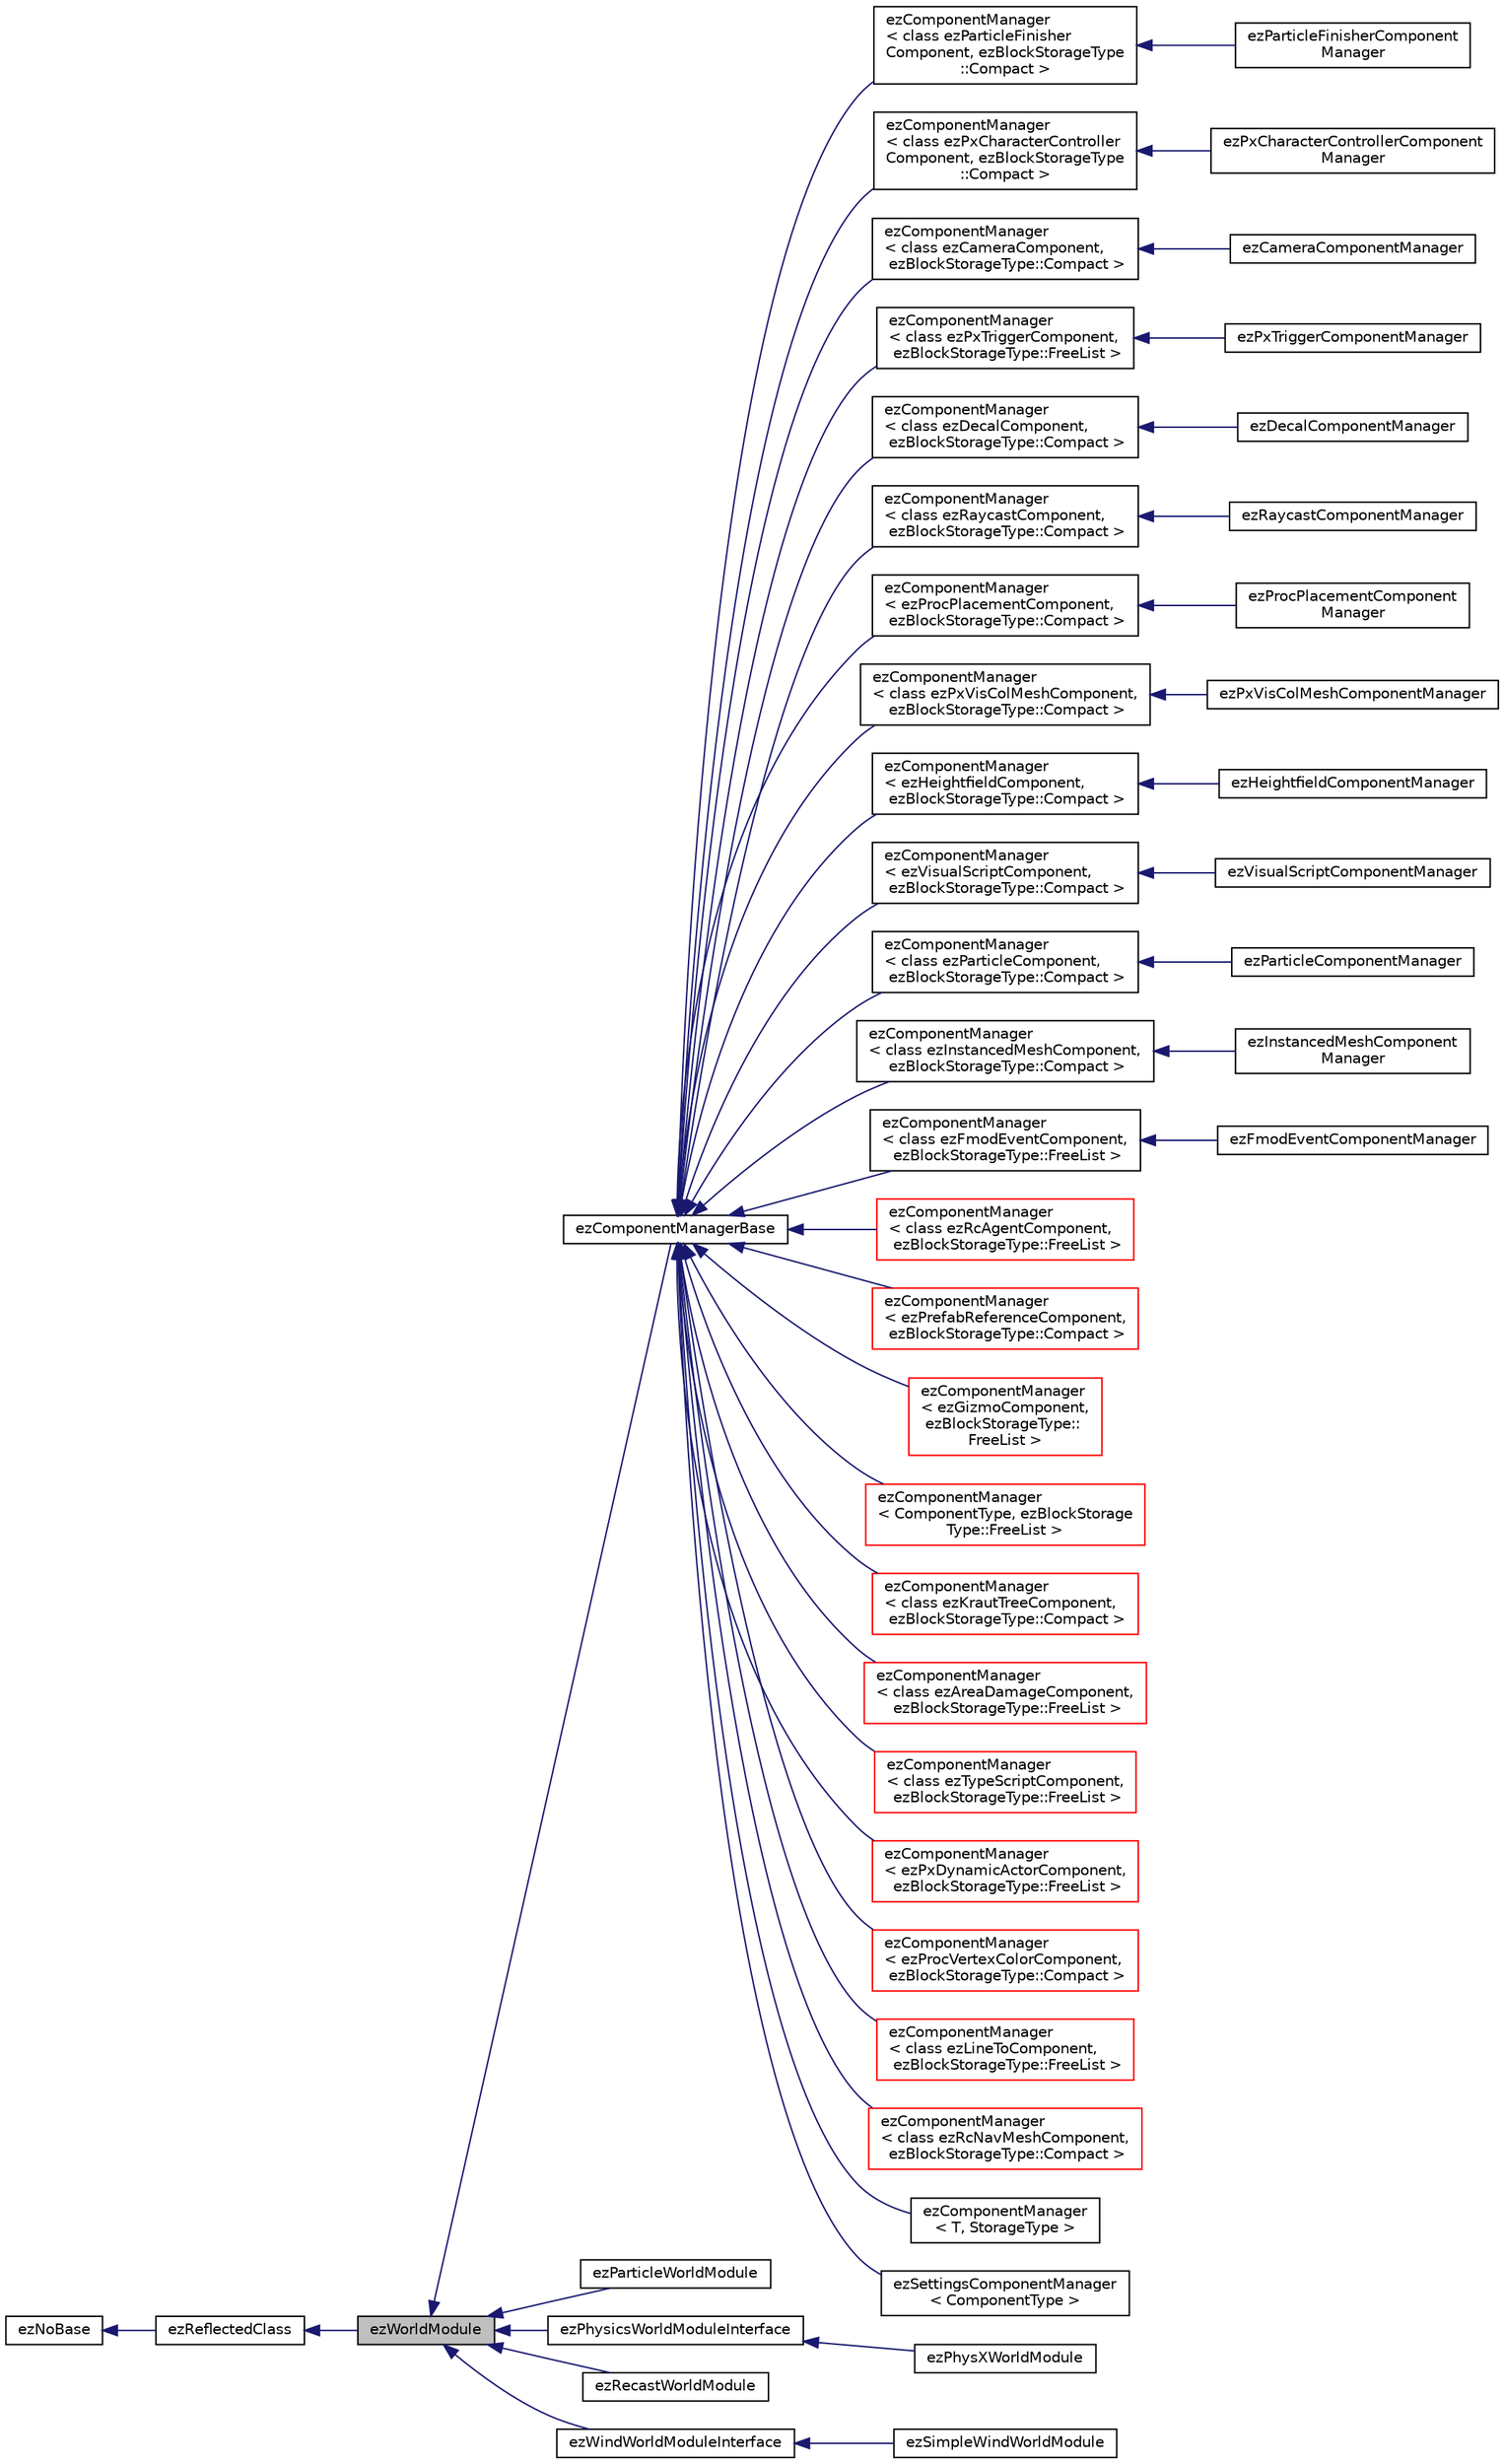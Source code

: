 digraph "ezWorldModule"
{
 // LATEX_PDF_SIZE
  edge [fontname="Helvetica",fontsize="10",labelfontname="Helvetica",labelfontsize="10"];
  node [fontname="Helvetica",fontsize="10",shape=record];
  rankdir="LR";
  Node1 [label="ezWorldModule",height=0.2,width=0.4,color="black", fillcolor="grey75", style="filled", fontcolor="black",tooltip=" "];
  Node2 -> Node1 [dir="back",color="midnightblue",fontsize="10",style="solid",fontname="Helvetica"];
  Node2 [label="ezReflectedClass",height=0.2,width=0.4,color="black", fillcolor="white", style="filled",URL="$db/d45/classez_reflected_class.htm",tooltip="All classes that should be dynamically reflectable, need to be derived from this base class."];
  Node3 -> Node2 [dir="back",color="midnightblue",fontsize="10",style="solid",fontname="Helvetica"];
  Node3 [label="ezNoBase",height=0.2,width=0.4,color="black", fillcolor="white", style="filled",URL="$d4/d02/classez_no_base.htm",tooltip="Dummy type to pass to templates and macros that expect a base type for a class that has no base."];
  Node1 -> Node4 [dir="back",color="midnightblue",fontsize="10",style="solid",fontname="Helvetica"];
  Node4 [label="ezComponentManagerBase",height=0.2,width=0.4,color="black", fillcolor="white", style="filled",URL="$d8/d7d/classez_component_manager_base.htm",tooltip="Base class for all component managers. Do not derive directly from this class, but derive from ezComp..."];
  Node4 -> Node5 [dir="back",color="midnightblue",fontsize="10",style="solid",fontname="Helvetica"];
  Node5 [label="ezComponentManager\l\< class ezParticleFinisher\lComponent, ezBlockStorageType\l::Compact \>",height=0.2,width=0.4,color="black", fillcolor="white", style="filled",URL="$d7/df2/classez_component_manager.htm",tooltip=" "];
  Node5 -> Node6 [dir="back",color="midnightblue",fontsize="10",style="solid",fontname="Helvetica"];
  Node6 [label="ezParticleFinisherComponent\lManager",height=0.2,width=0.4,color="black", fillcolor="white", style="filled",URL="$d8/d84/classez_particle_finisher_component_manager.htm",tooltip=" "];
  Node4 -> Node7 [dir="back",color="midnightblue",fontsize="10",style="solid",fontname="Helvetica"];
  Node7 [label="ezComponentManager\l\< class ezPxCharacterController\lComponent, ezBlockStorageType\l::Compact \>",height=0.2,width=0.4,color="black", fillcolor="white", style="filled",URL="$d7/df2/classez_component_manager.htm",tooltip=" "];
  Node7 -> Node8 [dir="back",color="midnightblue",fontsize="10",style="solid",fontname="Helvetica"];
  Node8 [label="ezPxCharacterControllerComponent\lManager",height=0.2,width=0.4,color="black", fillcolor="white", style="filled",URL="$d3/db3/classez_px_character_controller_component_manager.htm",tooltip=" "];
  Node4 -> Node9 [dir="back",color="midnightblue",fontsize="10",style="solid",fontname="Helvetica"];
  Node9 [label="ezComponentManager\l\< class ezCameraComponent,\l ezBlockStorageType::Compact \>",height=0.2,width=0.4,color="black", fillcolor="white", style="filled",URL="$d7/df2/classez_component_manager.htm",tooltip=" "];
  Node9 -> Node10 [dir="back",color="midnightblue",fontsize="10",style="solid",fontname="Helvetica"];
  Node10 [label="ezCameraComponentManager",height=0.2,width=0.4,color="black", fillcolor="white", style="filled",URL="$d0/d0a/classez_camera_component_manager.htm",tooltip=" "];
  Node4 -> Node11 [dir="back",color="midnightblue",fontsize="10",style="solid",fontname="Helvetica"];
  Node11 [label="ezComponentManager\l\< class ezPxTriggerComponent,\l ezBlockStorageType::FreeList \>",height=0.2,width=0.4,color="black", fillcolor="white", style="filled",URL="$d7/df2/classez_component_manager.htm",tooltip=" "];
  Node11 -> Node12 [dir="back",color="midnightblue",fontsize="10",style="solid",fontname="Helvetica"];
  Node12 [label="ezPxTriggerComponentManager",height=0.2,width=0.4,color="black", fillcolor="white", style="filled",URL="$d5/d28/classez_px_trigger_component_manager.htm",tooltip=" "];
  Node4 -> Node13 [dir="back",color="midnightblue",fontsize="10",style="solid",fontname="Helvetica"];
  Node13 [label="ezComponentManager\l\< class ezDecalComponent,\l ezBlockStorageType::Compact \>",height=0.2,width=0.4,color="black", fillcolor="white", style="filled",URL="$d7/df2/classez_component_manager.htm",tooltip=" "];
  Node13 -> Node14 [dir="back",color="midnightblue",fontsize="10",style="solid",fontname="Helvetica"];
  Node14 [label="ezDecalComponentManager",height=0.2,width=0.4,color="black", fillcolor="white", style="filled",URL="$dc/db0/classez_decal_component_manager.htm",tooltip=" "];
  Node4 -> Node15 [dir="back",color="midnightblue",fontsize="10",style="solid",fontname="Helvetica"];
  Node15 [label="ezComponentManager\l\< class ezRaycastComponent,\l ezBlockStorageType::Compact \>",height=0.2,width=0.4,color="black", fillcolor="white", style="filled",URL="$d7/df2/classez_component_manager.htm",tooltip=" "];
  Node15 -> Node16 [dir="back",color="midnightblue",fontsize="10",style="solid",fontname="Helvetica"];
  Node16 [label="ezRaycastComponentManager",height=0.2,width=0.4,color="black", fillcolor="white", style="filled",URL="$d7/d15/classez_raycast_component_manager.htm",tooltip=" "];
  Node4 -> Node17 [dir="back",color="midnightblue",fontsize="10",style="solid",fontname="Helvetica"];
  Node17 [label="ezComponentManager\l\< ezProcPlacementComponent,\l ezBlockStorageType::Compact \>",height=0.2,width=0.4,color="black", fillcolor="white", style="filled",URL="$d7/df2/classez_component_manager.htm",tooltip=" "];
  Node17 -> Node18 [dir="back",color="midnightblue",fontsize="10",style="solid",fontname="Helvetica"];
  Node18 [label="ezProcPlacementComponent\lManager",height=0.2,width=0.4,color="black", fillcolor="white", style="filled",URL="$d5/d55/classez_proc_placement_component_manager.htm",tooltip=" "];
  Node4 -> Node19 [dir="back",color="midnightblue",fontsize="10",style="solid",fontname="Helvetica"];
  Node19 [label="ezComponentManager\l\< class ezPxVisColMeshComponent,\l ezBlockStorageType::Compact \>",height=0.2,width=0.4,color="black", fillcolor="white", style="filled",URL="$d7/df2/classez_component_manager.htm",tooltip=" "];
  Node19 -> Node20 [dir="back",color="midnightblue",fontsize="10",style="solid",fontname="Helvetica"];
  Node20 [label="ezPxVisColMeshComponentManager",height=0.2,width=0.4,color="black", fillcolor="white", style="filled",URL="$d9/db5/classez_px_vis_col_mesh_component_manager.htm",tooltip=" "];
  Node4 -> Node21 [dir="back",color="midnightblue",fontsize="10",style="solid",fontname="Helvetica"];
  Node21 [label="ezComponentManager\l\< ezHeightfieldComponent,\l ezBlockStorageType::Compact \>",height=0.2,width=0.4,color="black", fillcolor="white", style="filled",URL="$d7/df2/classez_component_manager.htm",tooltip=" "];
  Node21 -> Node22 [dir="back",color="midnightblue",fontsize="10",style="solid",fontname="Helvetica"];
  Node22 [label="ezHeightfieldComponentManager",height=0.2,width=0.4,color="black", fillcolor="white", style="filled",URL="$d1/d17/classez_heightfield_component_manager.htm",tooltip=" "];
  Node4 -> Node23 [dir="back",color="midnightblue",fontsize="10",style="solid",fontname="Helvetica"];
  Node23 [label="ezComponentManager\l\< ezVisualScriptComponent,\l ezBlockStorageType::Compact \>",height=0.2,width=0.4,color="black", fillcolor="white", style="filled",URL="$d7/df2/classez_component_manager.htm",tooltip=" "];
  Node23 -> Node24 [dir="back",color="midnightblue",fontsize="10",style="solid",fontname="Helvetica"];
  Node24 [label="ezVisualScriptComponentManager",height=0.2,width=0.4,color="black", fillcolor="white", style="filled",URL="$dd/d6d/classez_visual_script_component_manager.htm",tooltip=" "];
  Node4 -> Node25 [dir="back",color="midnightblue",fontsize="10",style="solid",fontname="Helvetica"];
  Node25 [label="ezComponentManager\l\< class ezParticleComponent,\l ezBlockStorageType::Compact \>",height=0.2,width=0.4,color="black", fillcolor="white", style="filled",URL="$d7/df2/classez_component_manager.htm",tooltip=" "];
  Node25 -> Node26 [dir="back",color="midnightblue",fontsize="10",style="solid",fontname="Helvetica"];
  Node26 [label="ezParticleComponentManager",height=0.2,width=0.4,color="black", fillcolor="white", style="filled",URL="$dc/d20/classez_particle_component_manager.htm",tooltip=" "];
  Node4 -> Node27 [dir="back",color="midnightblue",fontsize="10",style="solid",fontname="Helvetica"];
  Node27 [label="ezComponentManager\l\< class ezInstancedMeshComponent,\l ezBlockStorageType::Compact \>",height=0.2,width=0.4,color="black", fillcolor="white", style="filled",URL="$d7/df2/classez_component_manager.htm",tooltip=" "];
  Node27 -> Node28 [dir="back",color="midnightblue",fontsize="10",style="solid",fontname="Helvetica"];
  Node28 [label="ezInstancedMeshComponent\lManager",height=0.2,width=0.4,color="black", fillcolor="white", style="filled",URL="$d3/d19/classez_instanced_mesh_component_manager.htm",tooltip=" "];
  Node4 -> Node29 [dir="back",color="midnightblue",fontsize="10",style="solid",fontname="Helvetica"];
  Node29 [label="ezComponentManager\l\< class ezFmodEventComponent,\l ezBlockStorageType::FreeList \>",height=0.2,width=0.4,color="black", fillcolor="white", style="filled",URL="$d7/df2/classez_component_manager.htm",tooltip=" "];
  Node29 -> Node30 [dir="back",color="midnightblue",fontsize="10",style="solid",fontname="Helvetica"];
  Node30 [label="ezFmodEventComponentManager",height=0.2,width=0.4,color="black", fillcolor="white", style="filled",URL="$d5/da1/classez_fmod_event_component_manager.htm",tooltip=" "];
  Node4 -> Node31 [dir="back",color="midnightblue",fontsize="10",style="solid",fontname="Helvetica"];
  Node31 [label="ezComponentManager\l\< class ezRcAgentComponent,\l ezBlockStorageType::FreeList \>",height=0.2,width=0.4,color="red", fillcolor="white", style="filled",URL="$d7/df2/classez_component_manager.htm",tooltip=" "];
  Node4 -> Node33 [dir="back",color="midnightblue",fontsize="10",style="solid",fontname="Helvetica"];
  Node33 [label="ezComponentManager\l\< ezPrefabReferenceComponent,\l ezBlockStorageType::Compact \>",height=0.2,width=0.4,color="red", fillcolor="white", style="filled",URL="$d7/df2/classez_component_manager.htm",tooltip=" "];
  Node4 -> Node35 [dir="back",color="midnightblue",fontsize="10",style="solid",fontname="Helvetica"];
  Node35 [label="ezComponentManager\l\< ezGizmoComponent,\l ezBlockStorageType::\lFreeList \>",height=0.2,width=0.4,color="red", fillcolor="white", style="filled",URL="$d7/df2/classez_component_manager.htm",tooltip=" "];
  Node4 -> Node37 [dir="back",color="midnightblue",fontsize="10",style="solid",fontname="Helvetica"];
  Node37 [label="ezComponentManager\l\< ComponentType, ezBlockStorage\lType::FreeList \>",height=0.2,width=0.4,color="red", fillcolor="white", style="filled",URL="$d7/df2/classez_component_manager.htm",tooltip=" "];
  Node4 -> Node39 [dir="back",color="midnightblue",fontsize="10",style="solid",fontname="Helvetica"];
  Node39 [label="ezComponentManager\l\< class ezKrautTreeComponent,\l ezBlockStorageType::Compact \>",height=0.2,width=0.4,color="red", fillcolor="white", style="filled",URL="$d7/df2/classez_component_manager.htm",tooltip=" "];
  Node4 -> Node41 [dir="back",color="midnightblue",fontsize="10",style="solid",fontname="Helvetica"];
  Node41 [label="ezComponentManager\l\< class ezAreaDamageComponent,\l ezBlockStorageType::FreeList \>",height=0.2,width=0.4,color="red", fillcolor="white", style="filled",URL="$d7/df2/classez_component_manager.htm",tooltip=" "];
  Node4 -> Node43 [dir="back",color="midnightblue",fontsize="10",style="solid",fontname="Helvetica"];
  Node43 [label="ezComponentManager\l\< class ezTypeScriptComponent,\l ezBlockStorageType::FreeList \>",height=0.2,width=0.4,color="red", fillcolor="white", style="filled",URL="$d7/df2/classez_component_manager.htm",tooltip=" "];
  Node4 -> Node45 [dir="back",color="midnightblue",fontsize="10",style="solid",fontname="Helvetica"];
  Node45 [label="ezComponentManager\l\< ezPxDynamicActorComponent,\l ezBlockStorageType::FreeList \>",height=0.2,width=0.4,color="red", fillcolor="white", style="filled",URL="$d7/df2/classez_component_manager.htm",tooltip=" "];
  Node4 -> Node47 [dir="back",color="midnightblue",fontsize="10",style="solid",fontname="Helvetica"];
  Node47 [label="ezComponentManager\l\< ezProcVertexColorComponent,\l ezBlockStorageType::Compact \>",height=0.2,width=0.4,color="red", fillcolor="white", style="filled",URL="$d7/df2/classez_component_manager.htm",tooltip=" "];
  Node4 -> Node49 [dir="back",color="midnightblue",fontsize="10",style="solid",fontname="Helvetica"];
  Node49 [label="ezComponentManager\l\< class ezLineToComponent,\l ezBlockStorageType::FreeList \>",height=0.2,width=0.4,color="red", fillcolor="white", style="filled",URL="$d7/df2/classez_component_manager.htm",tooltip=" "];
  Node4 -> Node51 [dir="back",color="midnightblue",fontsize="10",style="solid",fontname="Helvetica"];
  Node51 [label="ezComponentManager\l\< class ezRcNavMeshComponent,\l ezBlockStorageType::Compact \>",height=0.2,width=0.4,color="red", fillcolor="white", style="filled",URL="$d7/df2/classez_component_manager.htm",tooltip=" "];
  Node4 -> Node53 [dir="back",color="midnightblue",fontsize="10",style="solid",fontname="Helvetica"];
  Node53 [label="ezComponentManager\l\< T, StorageType \>",height=0.2,width=0.4,color="black", fillcolor="white", style="filled",URL="$d7/df2/classez_component_manager.htm",tooltip=" "];
  Node4 -> Node54 [dir="back",color="midnightblue",fontsize="10",style="solid",fontname="Helvetica"];
  Node54 [label="ezSettingsComponentManager\l\< ComponentType \>",height=0.2,width=0.4,color="black", fillcolor="white", style="filled",URL="$df/d58/classez_settings_component_manager.htm",tooltip="A component manager that does no update at all on components and expects only a single instance to be..."];
  Node1 -> Node55 [dir="back",color="midnightblue",fontsize="10",style="solid",fontname="Helvetica"];
  Node55 [label="ezParticleWorldModule",height=0.2,width=0.4,color="black", fillcolor="white", style="filled",URL="$d9/d41/classez_particle_world_module.htm",tooltip="This world module stores all particle effect data that is active in a given ezWorld instance."];
  Node1 -> Node56 [dir="back",color="midnightblue",fontsize="10",style="solid",fontname="Helvetica"];
  Node56 [label="ezPhysicsWorldModuleInterface",height=0.2,width=0.4,color="black", fillcolor="white", style="filled",URL="$d0/d6a/classez_physics_world_module_interface.htm",tooltip=" "];
  Node56 -> Node57 [dir="back",color="midnightblue",fontsize="10",style="solid",fontname="Helvetica"];
  Node57 [label="ezPhysXWorldModule",height=0.2,width=0.4,color="black", fillcolor="white", style="filled",URL="$dc/d10/classez_phys_x_world_module.htm",tooltip=" "];
  Node1 -> Node58 [dir="back",color="midnightblue",fontsize="10",style="solid",fontname="Helvetica"];
  Node58 [label="ezRecastWorldModule",height=0.2,width=0.4,color="black", fillcolor="white", style="filled",URL="$d5/d7c/classez_recast_world_module.htm",tooltip=" "];
  Node1 -> Node59 [dir="back",color="midnightblue",fontsize="10",style="solid",fontname="Helvetica"];
  Node59 [label="ezWindWorldModuleInterface",height=0.2,width=0.4,color="black", fillcolor="white", style="filled",URL="$d1/d91/classez_wind_world_module_interface.htm",tooltip=" "];
  Node59 -> Node60 [dir="back",color="midnightblue",fontsize="10",style="solid",fontname="Helvetica"];
  Node60 [label="ezSimpleWindWorldModule",height=0.2,width=0.4,color="black", fillcolor="white", style="filled",URL="$de/dcd/classez_simple_wind_world_module.htm",tooltip=" "];
}
